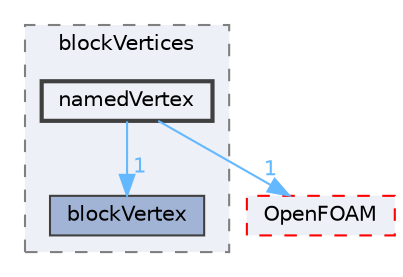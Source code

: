 digraph "src/mesh/blockMesh/blockVertices/namedVertex"
{
 // LATEX_PDF_SIZE
  bgcolor="transparent";
  edge [fontname=Helvetica,fontsize=10,labelfontname=Helvetica,labelfontsize=10];
  node [fontname=Helvetica,fontsize=10,shape=box,height=0.2,width=0.4];
  compound=true
  subgraph clusterdir_93895511c18a9f0db9f27c0c000f3eac {
    graph [ bgcolor="#edf0f7", pencolor="grey50", label="blockVertices", fontname=Helvetica,fontsize=10 style="filled,dashed", URL="dir_93895511c18a9f0db9f27c0c000f3eac.html",tooltip=""]
  dir_f1c277745639e686b363044bcd5bb9a3 [label="blockVertex", fillcolor="#a2b4d6", color="grey25", style="filled", URL="dir_f1c277745639e686b363044bcd5bb9a3.html",tooltip=""];
  dir_13d890e513629080f71c85d6b6a148a1 [label="namedVertex", fillcolor="#edf0f7", color="grey25", style="filled,bold", URL="dir_13d890e513629080f71c85d6b6a148a1.html",tooltip=""];
  }
  dir_c5473ff19b20e6ec4dfe5c310b3778a8 [label="OpenFOAM", fillcolor="#edf0f7", color="red", style="filled,dashed", URL="dir_c5473ff19b20e6ec4dfe5c310b3778a8.html",tooltip=""];
  dir_13d890e513629080f71c85d6b6a148a1->dir_c5473ff19b20e6ec4dfe5c310b3778a8 [headlabel="1", labeldistance=1.5 headhref="dir_002513_002695.html" href="dir_002513_002695.html" color="steelblue1" fontcolor="steelblue1"];
  dir_13d890e513629080f71c85d6b6a148a1->dir_f1c277745639e686b363044bcd5bb9a3 [headlabel="1", labeldistance=1.5 headhref="dir_002513_000309.html" href="dir_002513_000309.html" color="steelblue1" fontcolor="steelblue1"];
}
